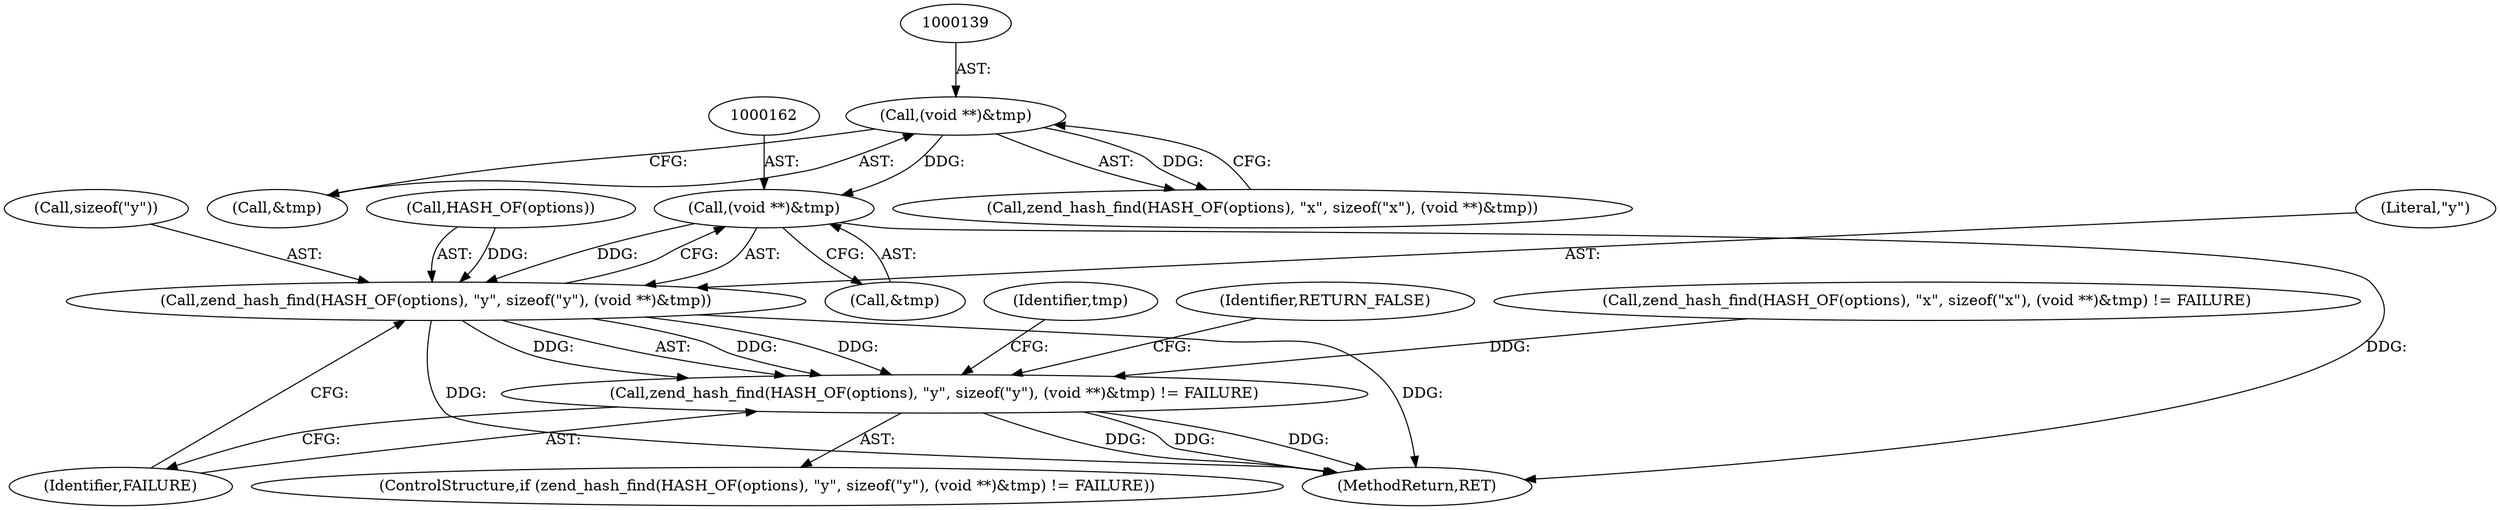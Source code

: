 digraph "0_php-src_2938329ce19cb8c4197dec146c3ec887c6f61d01_3@pointer" {
"1000161" [label="(Call,(void **)&tmp)"];
"1000138" [label="(Call,(void **)&tmp)"];
"1000155" [label="(Call,zend_hash_find(HASH_OF(options), \"y\", sizeof(\"y\"), (void **)&tmp))"];
"1000154" [label="(Call,zend_hash_find(HASH_OF(options), \"y\", sizeof(\"y\"), (void **)&tmp) != FAILURE)"];
"1000161" [label="(Call,(void **)&tmp)"];
"1000175" [label="(Identifier,RETURN_FALSE)"];
"1000154" [label="(Call,zend_hash_find(HASH_OF(options), \"y\", sizeof(\"y\"), (void **)&tmp) != FAILURE)"];
"1000138" [label="(Call,(void **)&tmp)"];
"1000159" [label="(Call,sizeof(\"y\"))"];
"1000140" [label="(Call,&tmp)"];
"1000153" [label="(ControlStructure,if (zend_hash_find(HASH_OF(options), \"y\", sizeof(\"y\"), (void **)&tmp) != FAILURE))"];
"1000156" [label="(Call,HASH_OF(options))"];
"1000168" [label="(Identifier,tmp)"];
"1000132" [label="(Call,zend_hash_find(HASH_OF(options), \"x\", sizeof(\"x\"), (void **)&tmp))"];
"1000158" [label="(Literal,\"y\")"];
"1000163" [label="(Call,&tmp)"];
"1000265" [label="(MethodReturn,RET)"];
"1000155" [label="(Call,zend_hash_find(HASH_OF(options), \"y\", sizeof(\"y\"), (void **)&tmp))"];
"1000165" [label="(Identifier,FAILURE)"];
"1000131" [label="(Call,zend_hash_find(HASH_OF(options), \"x\", sizeof(\"x\"), (void **)&tmp) != FAILURE)"];
"1000161" -> "1000155"  [label="AST: "];
"1000161" -> "1000163"  [label="CFG: "];
"1000162" -> "1000161"  [label="AST: "];
"1000163" -> "1000161"  [label="AST: "];
"1000155" -> "1000161"  [label="CFG: "];
"1000161" -> "1000265"  [label="DDG: "];
"1000161" -> "1000155"  [label="DDG: "];
"1000138" -> "1000161"  [label="DDG: "];
"1000138" -> "1000132"  [label="AST: "];
"1000138" -> "1000140"  [label="CFG: "];
"1000139" -> "1000138"  [label="AST: "];
"1000140" -> "1000138"  [label="AST: "];
"1000132" -> "1000138"  [label="CFG: "];
"1000138" -> "1000132"  [label="DDG: "];
"1000155" -> "1000154"  [label="AST: "];
"1000156" -> "1000155"  [label="AST: "];
"1000158" -> "1000155"  [label="AST: "];
"1000159" -> "1000155"  [label="AST: "];
"1000165" -> "1000155"  [label="CFG: "];
"1000155" -> "1000265"  [label="DDG: "];
"1000155" -> "1000265"  [label="DDG: "];
"1000155" -> "1000154"  [label="DDG: "];
"1000155" -> "1000154"  [label="DDG: "];
"1000155" -> "1000154"  [label="DDG: "];
"1000156" -> "1000155"  [label="DDG: "];
"1000154" -> "1000153"  [label="AST: "];
"1000154" -> "1000165"  [label="CFG: "];
"1000165" -> "1000154"  [label="AST: "];
"1000168" -> "1000154"  [label="CFG: "];
"1000175" -> "1000154"  [label="CFG: "];
"1000154" -> "1000265"  [label="DDG: "];
"1000154" -> "1000265"  [label="DDG: "];
"1000154" -> "1000265"  [label="DDG: "];
"1000131" -> "1000154"  [label="DDG: "];
}
